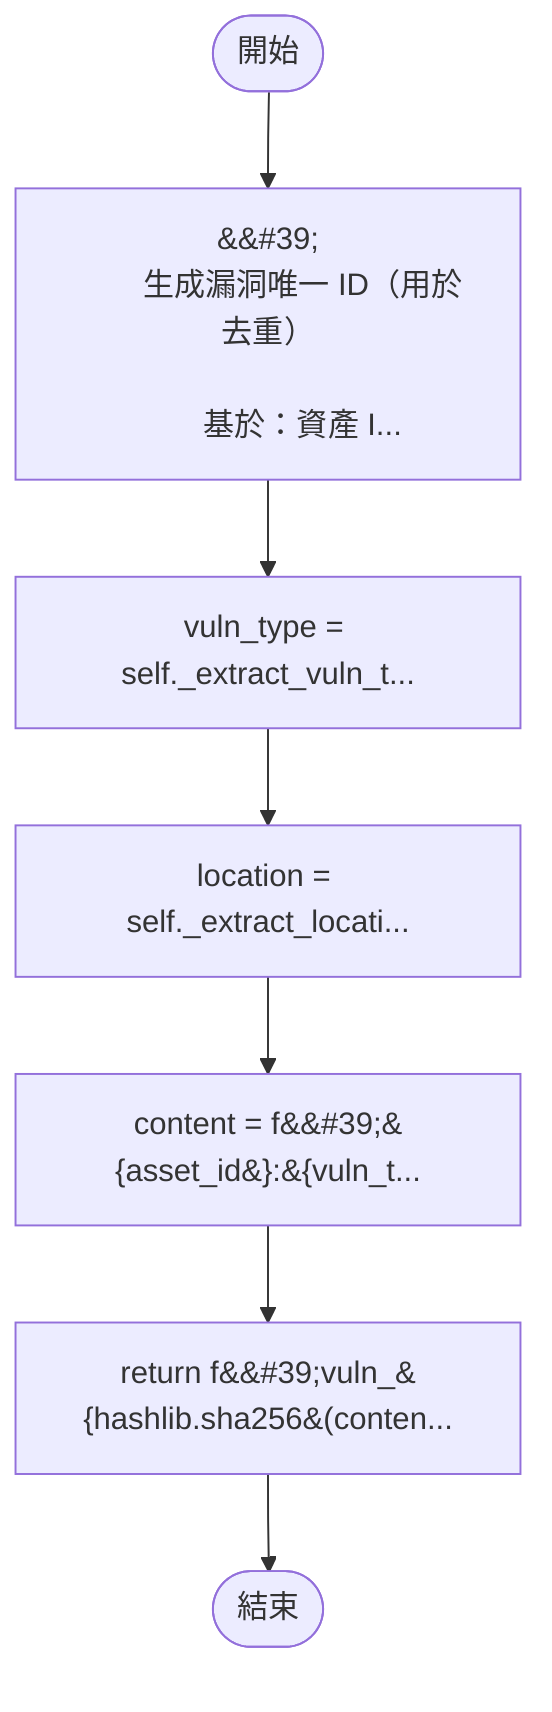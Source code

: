 flowchart TB
    n1([開始])
    n2([結束])
    n3[&amp;&#35;39;\n        生成漏洞唯一 ID（用於去重）\n\n        基於：資產 I...]
    n4[vuln_type = self._extract_vuln_t...]
    n5[location = self._extract_locati...]
    n6[content = f&amp;&#35;39;&#123;asset_id&#125;:&#123;vuln_t...]
    n7[return f&amp;&#35;39;vuln_&#123;hashlib.sha256&#40;conten...]
    n1 --> n3
    n3 --> n4
    n4 --> n5
    n5 --> n6
    n6 --> n7
    n7 --> n2
